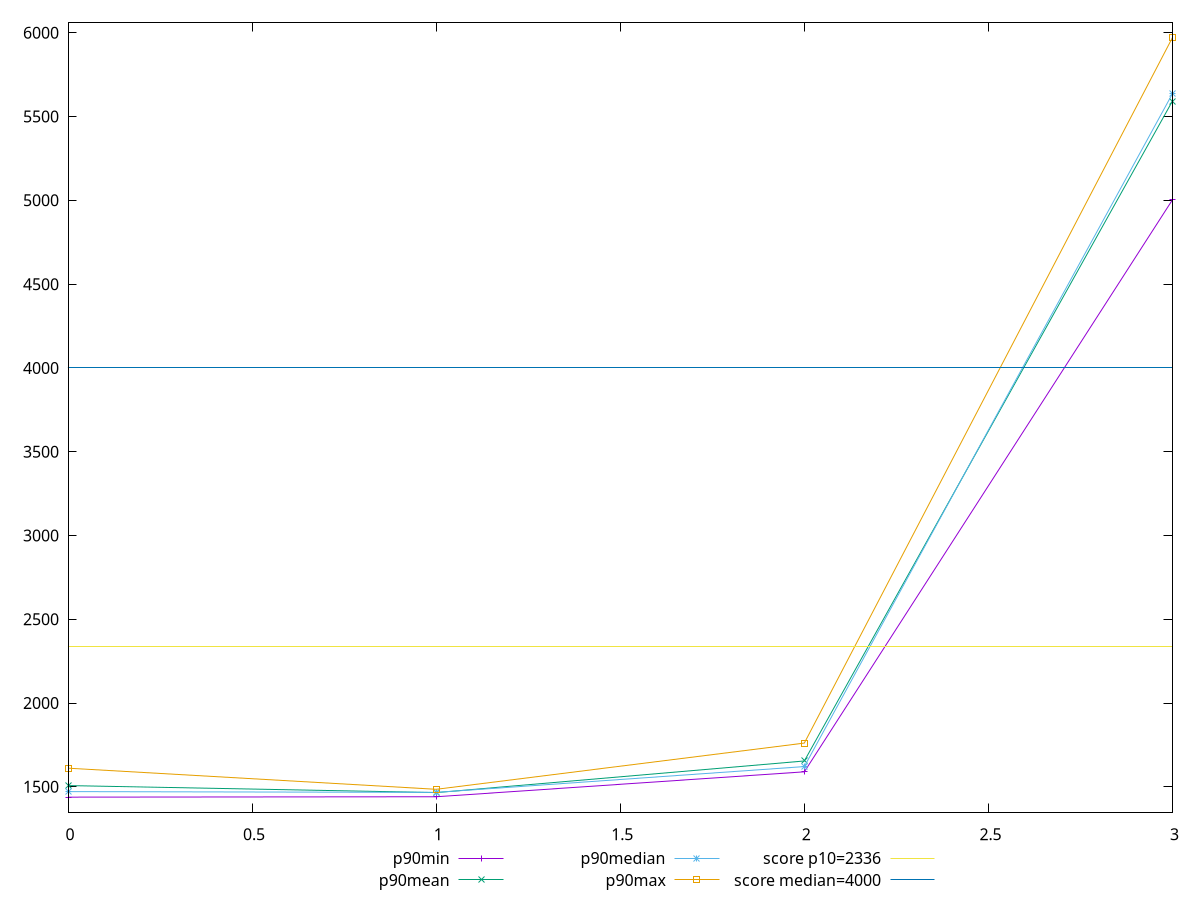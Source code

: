 reset

$p90Min <<EOF
0 1438.2479999999998
1 1440.6399000000001
2 1589.4264
3 5003.754999999999
EOF

$p90Mean <<EOF
0 1507.342510638298
1 1465.3804595744682
2 1654.1890623655913
3 5593.056212765956
EOF

$p90Median <<EOF
0 1471.3545
1 1466.6541000000002
2 1620.7644
3 5637.262999999999
EOF

$p90Max <<EOF
0 1611.1575
1 1485.1023
2 1761.02
3 5972.140000000002
EOF

set key outside below
set xrange [0:3]
set yrange [1347.5701599999998:6062.817840000002]
set trange [1347.5701599999998:6062.817840000002]
set terminal svg size 640, 560 enhanced background rgb 'white'
set output "reports/report_00030_2021-02-24T20-42-31.540Z/first-meaningful-paint/progression/value.svg"

plot $p90Min title "p90min" with linespoints, \
     $p90Mean title "p90mean" with linespoints, \
     $p90Median title "p90median" with linespoints, \
     $p90Max title "p90max" with linespoints, \
     2336 title "score p10=2336", \
     4000 title "score median=4000"

reset
